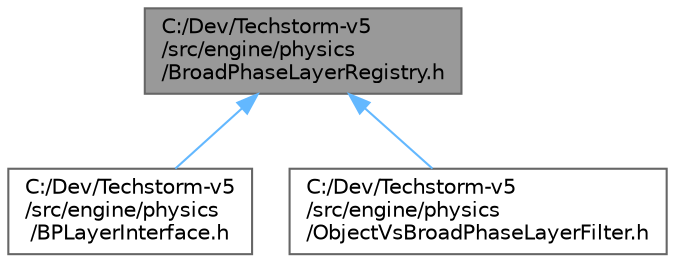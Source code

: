 digraph "C:/Dev/Techstorm-v5/src/engine/physics/BroadPhaseLayerRegistry.h"
{
 // LATEX_PDF_SIZE
  bgcolor="transparent";
  edge [fontname=Helvetica,fontsize=10,labelfontname=Helvetica,labelfontsize=10];
  node [fontname=Helvetica,fontsize=10,shape=box,height=0.2,width=0.4];
  Node1 [id="Node000001",label="C:/Dev/Techstorm-v5\l/src/engine/physics\l/BroadPhaseLayerRegistry.h",height=0.2,width=0.4,color="gray40", fillcolor="grey60", style="filled", fontcolor="black",tooltip=" "];
  Node1 -> Node2 [id="edge3_Node000001_Node000002",dir="back",color="steelblue1",style="solid",tooltip=" "];
  Node2 [id="Node000002",label="C:/Dev/Techstorm-v5\l/src/engine/physics\l/BPLayerInterface.h",height=0.2,width=0.4,color="grey40", fillcolor="white", style="filled",URL="$d7/d93/_b_p_layer_interface_8h.html",tooltip=" "];
  Node1 -> Node3 [id="edge4_Node000001_Node000003",dir="back",color="steelblue1",style="solid",tooltip=" "];
  Node3 [id="Node000003",label="C:/Dev/Techstorm-v5\l/src/engine/physics\l/ObjectVsBroadPhaseLayerFilter.h",height=0.2,width=0.4,color="grey40", fillcolor="white", style="filled",URL="$df/d38/_object_vs_broad_phase_layer_filter_8h.html",tooltip=" "];
}
